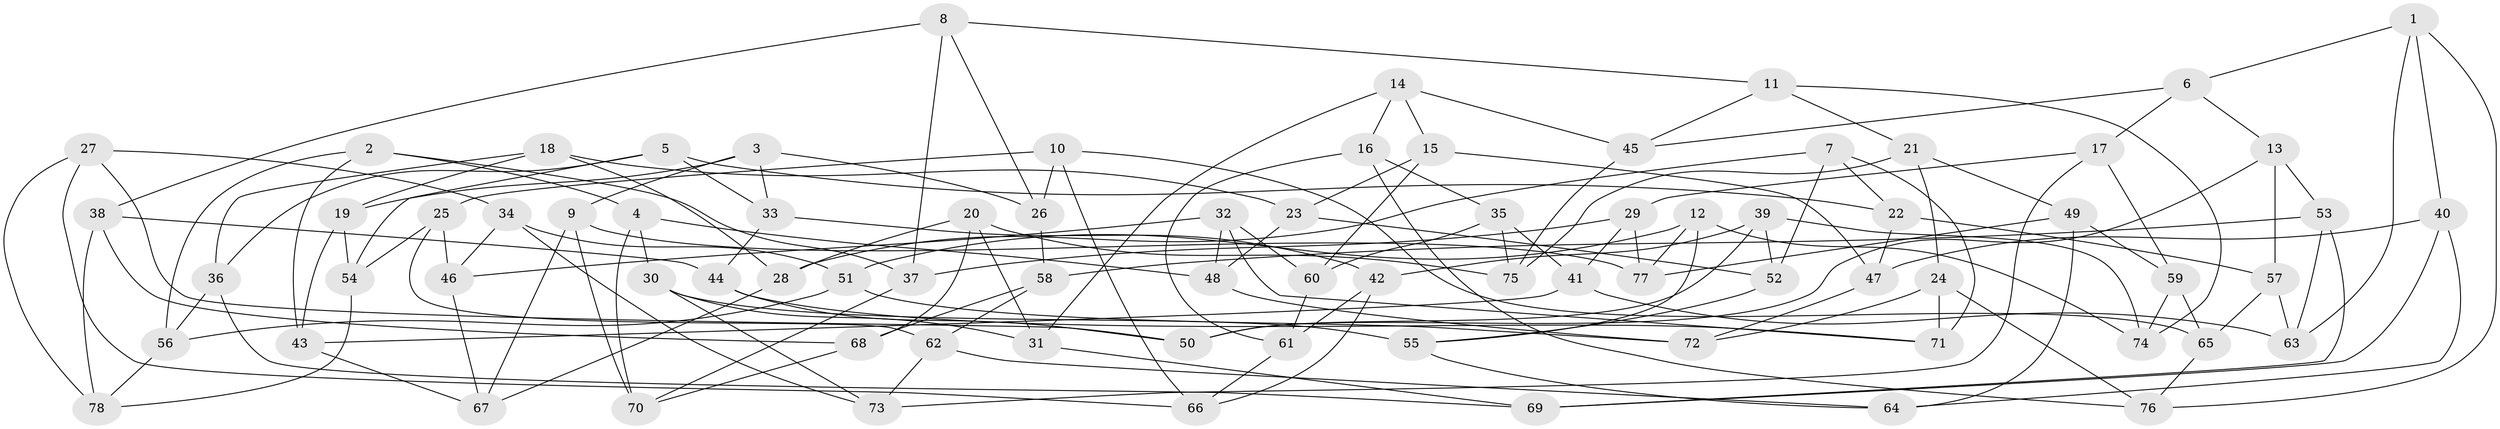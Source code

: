 // coarse degree distribution, {5: 0.08695652173913043, 8: 0.21739130434782608, 10: 0.08695652173913043, 12: 0.08695652173913043, 6: 0.13043478260869565, 9: 0.08695652173913043, 4: 0.21739130434782608, 7: 0.043478260869565216, 3: 0.043478260869565216}
// Generated by graph-tools (version 1.1) at 2025/20/03/04/25 18:20:54]
// undirected, 78 vertices, 156 edges
graph export_dot {
graph [start="1"]
  node [color=gray90,style=filled];
  1;
  2;
  3;
  4;
  5;
  6;
  7;
  8;
  9;
  10;
  11;
  12;
  13;
  14;
  15;
  16;
  17;
  18;
  19;
  20;
  21;
  22;
  23;
  24;
  25;
  26;
  27;
  28;
  29;
  30;
  31;
  32;
  33;
  34;
  35;
  36;
  37;
  38;
  39;
  40;
  41;
  42;
  43;
  44;
  45;
  46;
  47;
  48;
  49;
  50;
  51;
  52;
  53;
  54;
  55;
  56;
  57;
  58;
  59;
  60;
  61;
  62;
  63;
  64;
  65;
  66;
  67;
  68;
  69;
  70;
  71;
  72;
  73;
  74;
  75;
  76;
  77;
  78;
  1 -- 76;
  1 -- 6;
  1 -- 40;
  1 -- 63;
  2 -- 4;
  2 -- 37;
  2 -- 56;
  2 -- 43;
  3 -- 9;
  3 -- 19;
  3 -- 26;
  3 -- 33;
  4 -- 48;
  4 -- 70;
  4 -- 30;
  5 -- 36;
  5 -- 54;
  5 -- 22;
  5 -- 33;
  6 -- 17;
  6 -- 45;
  6 -- 13;
  7 -- 28;
  7 -- 71;
  7 -- 52;
  7 -- 22;
  8 -- 38;
  8 -- 37;
  8 -- 11;
  8 -- 26;
  9 -- 77;
  9 -- 70;
  9 -- 67;
  10 -- 65;
  10 -- 66;
  10 -- 25;
  10 -- 26;
  11 -- 21;
  11 -- 45;
  11 -- 74;
  12 -- 74;
  12 -- 55;
  12 -- 51;
  12 -- 77;
  13 -- 57;
  13 -- 53;
  13 -- 50;
  14 -- 45;
  14 -- 16;
  14 -- 15;
  14 -- 31;
  15 -- 23;
  15 -- 47;
  15 -- 60;
  16 -- 76;
  16 -- 35;
  16 -- 61;
  17 -- 29;
  17 -- 73;
  17 -- 59;
  18 -- 28;
  18 -- 19;
  18 -- 36;
  18 -- 23;
  19 -- 43;
  19 -- 54;
  20 -- 28;
  20 -- 68;
  20 -- 75;
  20 -- 31;
  21 -- 24;
  21 -- 49;
  21 -- 75;
  22 -- 47;
  22 -- 57;
  23 -- 52;
  23 -- 48;
  24 -- 76;
  24 -- 72;
  24 -- 71;
  25 -- 54;
  25 -- 62;
  25 -- 46;
  26 -- 58;
  27 -- 34;
  27 -- 50;
  27 -- 78;
  27 -- 66;
  28 -- 67;
  29 -- 37;
  29 -- 41;
  29 -- 77;
  30 -- 55;
  30 -- 31;
  30 -- 73;
  31 -- 69;
  32 -- 71;
  32 -- 46;
  32 -- 60;
  32 -- 48;
  33 -- 44;
  33 -- 42;
  34 -- 73;
  34 -- 51;
  34 -- 46;
  35 -- 60;
  35 -- 75;
  35 -- 41;
  36 -- 69;
  36 -- 56;
  37 -- 70;
  38 -- 44;
  38 -- 78;
  38 -- 68;
  39 -- 50;
  39 -- 74;
  39 -- 52;
  39 -- 42;
  40 -- 64;
  40 -- 47;
  40 -- 69;
  41 -- 43;
  41 -- 63;
  42 -- 61;
  42 -- 66;
  43 -- 67;
  44 -- 50;
  44 -- 71;
  45 -- 75;
  46 -- 67;
  47 -- 72;
  48 -- 72;
  49 -- 77;
  49 -- 64;
  49 -- 59;
  51 -- 72;
  51 -- 56;
  52 -- 55;
  53 -- 69;
  53 -- 58;
  53 -- 63;
  54 -- 78;
  55 -- 64;
  56 -- 78;
  57 -- 63;
  57 -- 65;
  58 -- 68;
  58 -- 62;
  59 -- 74;
  59 -- 65;
  60 -- 61;
  61 -- 66;
  62 -- 73;
  62 -- 64;
  65 -- 76;
  68 -- 70;
}
